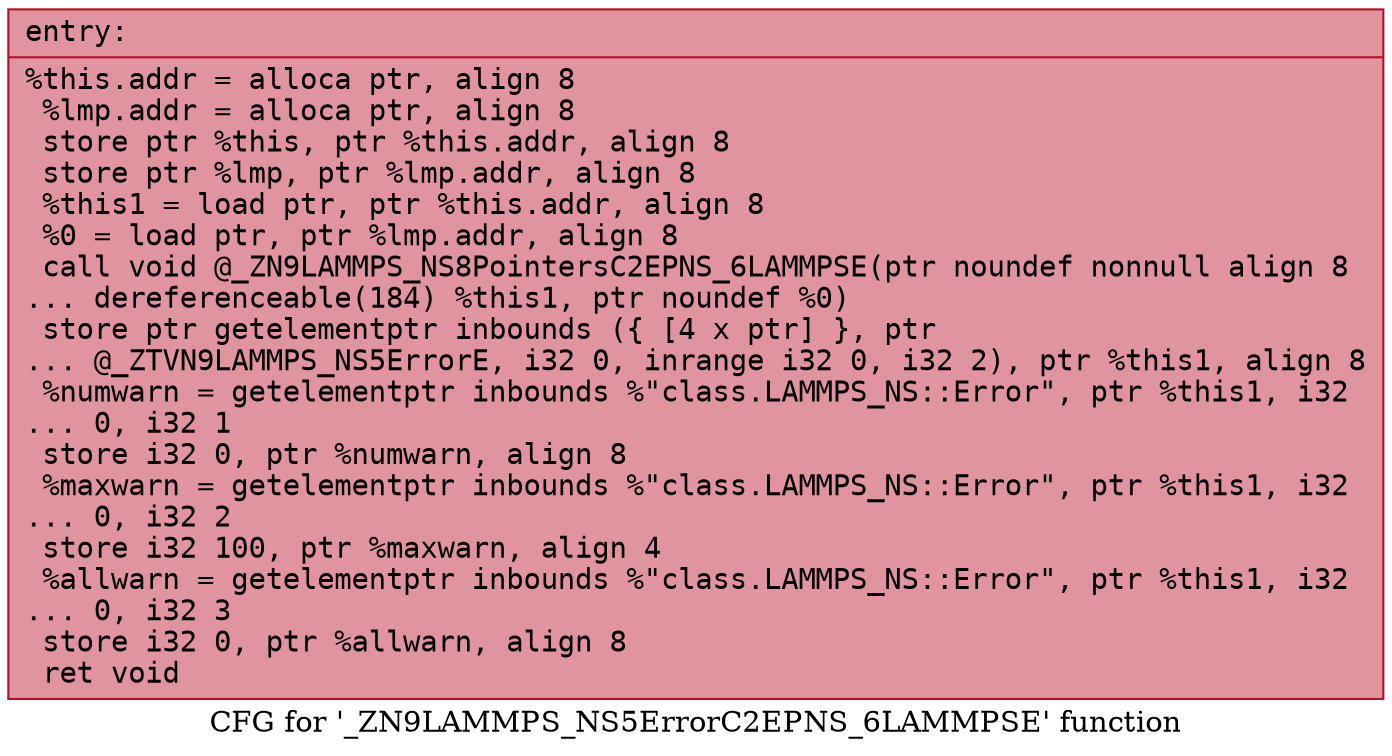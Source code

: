 digraph "CFG for '_ZN9LAMMPS_NS5ErrorC2EPNS_6LAMMPSE' function" {
	label="CFG for '_ZN9LAMMPS_NS5ErrorC2EPNS_6LAMMPSE' function";

	Node0x55d775267150 [shape=record,color="#b70d28ff", style=filled, fillcolor="#b70d2870" fontname="Courier",label="{entry:\l|  %this.addr = alloca ptr, align 8\l  %lmp.addr = alloca ptr, align 8\l  store ptr %this, ptr %this.addr, align 8\l  store ptr %lmp, ptr %lmp.addr, align 8\l  %this1 = load ptr, ptr %this.addr, align 8\l  %0 = load ptr, ptr %lmp.addr, align 8\l  call void @_ZN9LAMMPS_NS8PointersC2EPNS_6LAMMPSE(ptr noundef nonnull align 8\l... dereferenceable(184) %this1, ptr noundef %0)\l  store ptr getelementptr inbounds (\{ [4 x ptr] \}, ptr\l... @_ZTVN9LAMMPS_NS5ErrorE, i32 0, inrange i32 0, i32 2), ptr %this1, align 8\l  %numwarn = getelementptr inbounds %\"class.LAMMPS_NS::Error\", ptr %this1, i32\l... 0, i32 1\l  store i32 0, ptr %numwarn, align 8\l  %maxwarn = getelementptr inbounds %\"class.LAMMPS_NS::Error\", ptr %this1, i32\l... 0, i32 2\l  store i32 100, ptr %maxwarn, align 4\l  %allwarn = getelementptr inbounds %\"class.LAMMPS_NS::Error\", ptr %this1, i32\l... 0, i32 3\l  store i32 0, ptr %allwarn, align 8\l  ret void\l}"];
}

